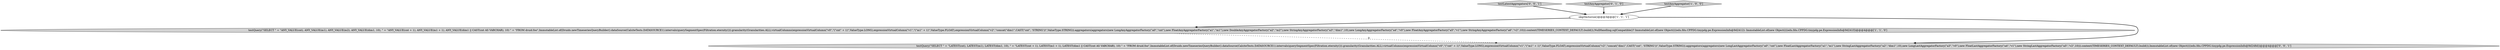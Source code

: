digraph {
2 [style = filled, label = "testQuery(\"SELECT \" + \"ANY_VALUE(cnt), ANY_VALUE(m1), ANY_VALUE(m2), ANY_VALUE(dim1, 10), \" + \"ANY_VALUE(cnt + 1), ANY_VALUE(m1 + 1), ANY_VALUE(dim1 || CAST(cnt AS VARCHAR), 10) \" + \"FROM druid.foo\",ImmutableList.of(Druids.newTimeseriesQueryBuilder().dataSource(CalciteTests.DATASOURCE1).intervals(querySegmentSpec(Filtration.eternity())).granularity(Granularities.ALL).virtualColumns(expressionVirtualColumn(\"v0\",\"(\"cnt\" + 1)\",ValueType.LONG),expressionVirtualColumn(\"v1\",\"(\"m1\" + 1)\",ValueType.FLOAT),expressionVirtualColumn(\"v2\",\"concat(\"dim1\",CAST(\"cnt\", 'STRING'))\",ValueType.STRING)).aggregators(aggregators(new LongAnyAggregatorFactory(\"a0\",\"cnt\"),new FloatAnyAggregatorFactory(\"a1\",\"m1\"),new DoubleAnyAggregatorFactory(\"a2\",\"m2\"),new StringAnyAggregatorFactory(\"a3\",\"dim1\",10),new LongAnyAggregatorFactory(\"a4\",\"v0\"),new FloatAnyAggregatorFactory(\"a5\",\"v1\"),new StringAnyAggregatorFactory(\"a6\",\"v2\",10))).context(TIMESERIES_CONTEXT_DEFAULT).build()),NullHandling.sqlCompatible()? ImmutableList.of(new Object((((edu.fdu.CPPDG.tinypdg.pe.ExpressionInfo@9d2412): ImmutableList.of(new Object((((edu.fdu.CPPDG.tinypdg.pe.ExpressionInfo@9d241f))@@@4@@@['1', '1', '0']", fillcolor = lightgray, shape = ellipse image = "AAA0AAABBB1BBB"];
5 [style = filled, label = "testLatestAggregators['0', '0', '1']", fillcolor = lightgray, shape = diamond image = "AAA0AAABBB3BBB"];
3 [style = filled, label = "testAnyAggregator['0', '1', '0']", fillcolor = lightgray, shape = diamond image = "AAA0AAABBB2BBB"];
1 [style = filled, label = "testAnyAggregator['1', '0', '0']", fillcolor = lightgray, shape = diamond image = "AAA0AAABBB1BBB"];
4 [style = filled, label = "testQuery(\"SELECT \" + \"LATEST(cnt), LATEST(m1), LATEST(dim1, 10), \" + \"LATEST(cnt + 1), LATEST(m1 + 1), LATEST(dim1 || CAST(cnt AS VARCHAR), 10) \" + \"FROM druid.foo\",ImmutableList.of(Druids.newTimeseriesQueryBuilder().dataSource(CalciteTests.DATASOURCE1).intervals(querySegmentSpec(Filtration.eternity())).granularity(Granularities.ALL).virtualColumns(expressionVirtualColumn(\"v0\",\"(\"cnt\" + 1)\",ValueType.LONG),expressionVirtualColumn(\"v1\",\"(\"m1\" + 1)\",ValueType.FLOAT),expressionVirtualColumn(\"v2\",\"concat(\"dim1\",CAST(\"cnt\", 'STRING'))\",ValueType.STRING)).aggregators(aggregators(new LongLastAggregatorFactory(\"a0\",\"cnt\"),new FloatLastAggregatorFactory(\"a1\",\"m1\"),new StringLastAggregatorFactory(\"a2\",\"dim1\",10),new LongLastAggregatorFactory(\"a3\",\"v0\"),new FloatLastAggregatorFactory(\"a4\",\"v1\"),new StringLastAggregatorFactory(\"a5\",\"v2\",10))).context(TIMESERIES_CONTEXT_DEFAULT).build()),ImmutableList.of(new Object((((edu.fdu.CPPDG.tinypdg.pe.ExpressionInfo@9d248d))@@@4@@@['0', '0', '1']", fillcolor = lightgray, shape = ellipse image = "AAA0AAABBB3BBB"];
0 [style = filled, label = "skipVectorize()@@@3@@@['1', '1', '1']", fillcolor = white, shape = ellipse image = "AAA0AAABBB1BBB"];
2->4 [style = dashed, label="0"];
5->0 [style = bold, label=""];
0->2 [style = bold, label=""];
0->4 [style = bold, label=""];
3->0 [style = bold, label=""];
1->0 [style = bold, label=""];
}
